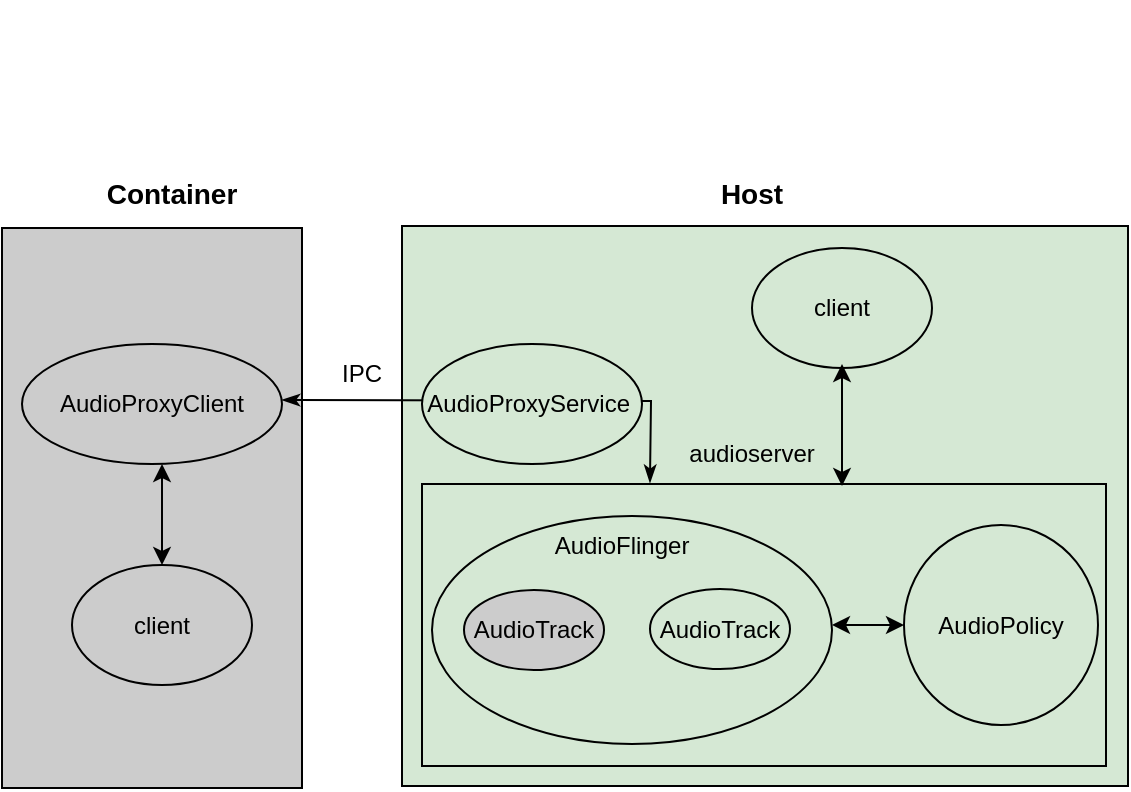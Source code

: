 <mxfile version="26.2.13">
  <diagram name="Page-1" id="4jaUx8A8LBl9SGg0Yy50">
    <mxGraphModel dx="788" dy="497" grid="1" gridSize="10" guides="1" tooltips="1" connect="1" arrows="1" fold="1" page="1" pageScale="1" pageWidth="850" pageHeight="1100" math="0" shadow="0">
      <root>
        <mxCell id="0" />
        <mxCell id="1" parent="0" />
        <mxCell id="nVqHjRv8n4ynr9aAHZMJ-1" value="" style="rounded=0;whiteSpace=wrap;html=1;fillColor=#D5E8D4;" vertex="1" parent="1">
          <mxGeometry x="360" y="151" width="363" height="280" as="geometry" />
        </mxCell>
        <mxCell id="nVqHjRv8n4ynr9aAHZMJ-2" value="" style="rounded=0;whiteSpace=wrap;html=1;fillColor=#CCCCCC;" vertex="1" parent="1">
          <mxGeometry x="160" y="152" width="150" height="280" as="geometry" />
        </mxCell>
        <mxCell id="nVqHjRv8n4ynr9aAHZMJ-3" value="&lt;font style=&quot;font-size: 14px;&quot;&gt;&lt;b&gt;Container&lt;/b&gt;&lt;/font&gt;" style="text;html=1;align=center;verticalAlign=middle;whiteSpace=wrap;rounded=0;" vertex="1" parent="1">
          <mxGeometry x="215" y="120" width="60" height="30" as="geometry" />
        </mxCell>
        <mxCell id="nVqHjRv8n4ynr9aAHZMJ-4" value="&lt;font style=&quot;font-size: 14px;&quot;&gt;&lt;b&gt;Host&lt;/b&gt;&lt;/font&gt;" style="text;html=1;align=center;verticalAlign=middle;whiteSpace=wrap;rounded=0;" vertex="1" parent="1">
          <mxGeometry x="505" y="120" width="60" height="30" as="geometry" />
        </mxCell>
        <mxCell id="nVqHjRv8n4ynr9aAHZMJ-5" value="client" style="ellipse;whiteSpace=wrap;html=1;fillColor=#CCCCCC;" vertex="1" parent="1">
          <mxGeometry x="195" y="320.5" width="90" height="60" as="geometry" />
        </mxCell>
        <mxCell id="nVqHjRv8n4ynr9aAHZMJ-6" value="client" style="ellipse;whiteSpace=wrap;html=1;fillColor=#D5E8D4;" vertex="1" parent="1">
          <mxGeometry x="535" y="162" width="90" height="60" as="geometry" />
        </mxCell>
        <mxCell id="nVqHjRv8n4ynr9aAHZMJ-7" value="" style="rounded=0;whiteSpace=wrap;html=1;fillColor=#D5E8D4;" vertex="1" parent="1">
          <mxGeometry x="370" y="280" width="342" height="141" as="geometry" />
        </mxCell>
        <mxCell id="nVqHjRv8n4ynr9aAHZMJ-8" value="audioserver" style="text;html=1;align=center;verticalAlign=middle;whiteSpace=wrap;rounded=0;" vertex="1" parent="1">
          <mxGeometry x="505" y="250" width="60" height="30" as="geometry" />
        </mxCell>
        <mxCell id="nVqHjRv8n4ynr9aAHZMJ-9" value="" style="ellipse;whiteSpace=wrap;html=1;fillColor=#D5E8D4;" vertex="1" parent="1">
          <mxGeometry x="375" y="296" width="200" height="114" as="geometry" />
        </mxCell>
        <mxCell id="nVqHjRv8n4ynr9aAHZMJ-10" value="AudioPolicy" style="ellipse;whiteSpace=wrap;html=1;fillColor=#D5E8D4;" vertex="1" parent="1">
          <mxGeometry x="611" y="300.5" width="97" height="100" as="geometry" />
        </mxCell>
        <mxCell id="nVqHjRv8n4ynr9aAHZMJ-11" value="" style="endArrow=classic;startArrow=classic;html=1;rounded=0;" edge="1" parent="1">
          <mxGeometry width="50" height="50" relative="1" as="geometry">
            <mxPoint x="580" y="281" as="sourcePoint" />
            <mxPoint x="580" y="220" as="targetPoint" />
          </mxGeometry>
        </mxCell>
        <mxCell id="nVqHjRv8n4ynr9aAHZMJ-12" value="" style="endArrow=classicThin;html=1;rounded=0;exitX=1;exitY=0.5;exitDx=0;exitDy=0;entryX=0.123;entryY=0.004;entryDx=0;entryDy=0;entryPerimeter=0;strokeColor=default;edgeStyle=orthogonalEdgeStyle;jumpStyle=line;targetPerimeterSpacing=0;flowAnimation=0;shadow=0;startArrow=classicThin;startFill=1;endFill=1;" edge="1" parent="1">
          <mxGeometry width="50" height="50" relative="1" as="geometry">
            <mxPoint x="300" y="238" as="sourcePoint" />
            <mxPoint x="483.98" y="279.36" as="targetPoint" />
          </mxGeometry>
        </mxCell>
        <mxCell id="nVqHjRv8n4ynr9aAHZMJ-13" value="" style="endArrow=none;html=1;rounded=0;shape=link;strokeColor=none;" edge="1" parent="1">
          <mxGeometry width="50" height="50" relative="1" as="geometry">
            <mxPoint x="200" y="90" as="sourcePoint" />
            <mxPoint x="250" y="40" as="targetPoint" />
          </mxGeometry>
        </mxCell>
        <mxCell id="nVqHjRv8n4ynr9aAHZMJ-14" value="IPC" style="text;html=1;align=center;verticalAlign=middle;whiteSpace=wrap;rounded=0;" vertex="1" parent="1">
          <mxGeometry x="310" y="210" width="60" height="30" as="geometry" />
        </mxCell>
        <mxCell id="nVqHjRv8n4ynr9aAHZMJ-15" value="AudioTrack" style="ellipse;whiteSpace=wrap;html=1;fillColor=#CCCCCC;" vertex="1" parent="1">
          <mxGeometry x="391" y="333" width="70" height="40" as="geometry" />
        </mxCell>
        <mxCell id="nVqHjRv8n4ynr9aAHZMJ-16" value="AudioTrack" style="ellipse;whiteSpace=wrap;html=1;fillColor=#D5E8D4;" vertex="1" parent="1">
          <mxGeometry x="484" y="332.5" width="70" height="40" as="geometry" />
        </mxCell>
        <mxCell id="nVqHjRv8n4ynr9aAHZMJ-17" value="AudioFlinger" style="text;html=1;align=center;verticalAlign=middle;whiteSpace=wrap;rounded=0;" vertex="1" parent="1">
          <mxGeometry x="440" y="296" width="60" height="30" as="geometry" />
        </mxCell>
        <mxCell id="nVqHjRv8n4ynr9aAHZMJ-18" value="" style="endArrow=classic;startArrow=classic;html=1;rounded=0;" edge="1" parent="1" target="nVqHjRv8n4ynr9aAHZMJ-10">
          <mxGeometry width="50" height="50" relative="1" as="geometry">
            <mxPoint x="575" y="350.5" as="sourcePoint" />
            <mxPoint x="626" y="431" as="targetPoint" />
          </mxGeometry>
        </mxCell>
        <mxCell id="nVqHjRv8n4ynr9aAHZMJ-20" value="AudioProxyClient" style="ellipse;whiteSpace=wrap;html=1;fillColor=#CCCCCC;" vertex="1" parent="1">
          <mxGeometry x="170" y="210" width="130" height="60" as="geometry" />
        </mxCell>
        <mxCell id="nVqHjRv8n4ynr9aAHZMJ-21" value="" style="endArrow=classic;startArrow=classic;html=1;rounded=0;exitX=0.5;exitY=0;exitDx=0;exitDy=0;" edge="1" parent="1" source="nVqHjRv8n4ynr9aAHZMJ-5">
          <mxGeometry width="50" height="50" relative="1" as="geometry">
            <mxPoint x="190" y="320" as="sourcePoint" />
            <mxPoint x="240" y="270" as="targetPoint" />
          </mxGeometry>
        </mxCell>
        <mxCell id="nVqHjRv8n4ynr9aAHZMJ-22" value="&lt;div&gt;&lt;br&gt;&lt;/div&gt;AudioProxyService&amp;nbsp; &amp;nbsp; &amp;nbsp;&amp;nbsp;" style="ellipse;whiteSpace=wrap;html=1;fillColor=#D5E8D4;" vertex="1" parent="1">
          <mxGeometry x="370" y="210" width="110" height="60" as="geometry" />
        </mxCell>
      </root>
    </mxGraphModel>
  </diagram>
</mxfile>
